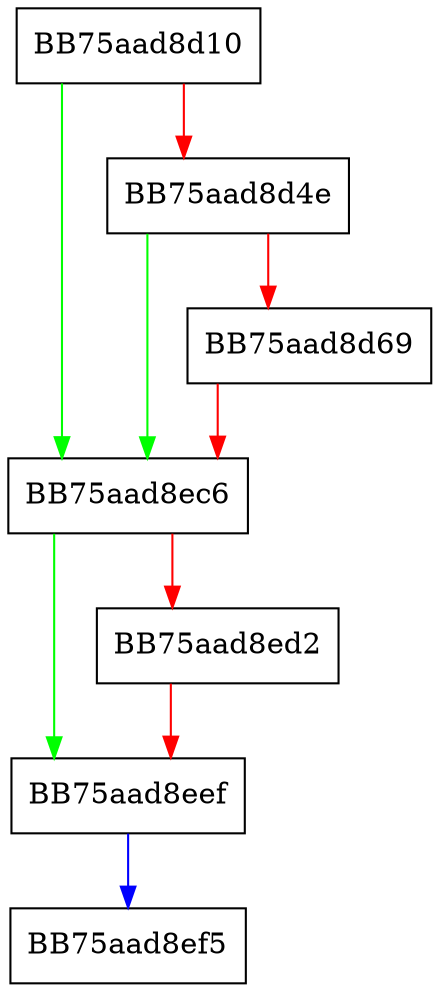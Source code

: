 digraph AddBackref {
  node [shape="box"];
  graph [splines=ortho];
  BB75aad8d10 -> BB75aad8ec6 [color="green"];
  BB75aad8d10 -> BB75aad8d4e [color="red"];
  BB75aad8d4e -> BB75aad8ec6 [color="green"];
  BB75aad8d4e -> BB75aad8d69 [color="red"];
  BB75aad8d69 -> BB75aad8ec6 [color="red"];
  BB75aad8ec6 -> BB75aad8eef [color="green"];
  BB75aad8ec6 -> BB75aad8ed2 [color="red"];
  BB75aad8ed2 -> BB75aad8eef [color="red"];
  BB75aad8eef -> BB75aad8ef5 [color="blue"];
}